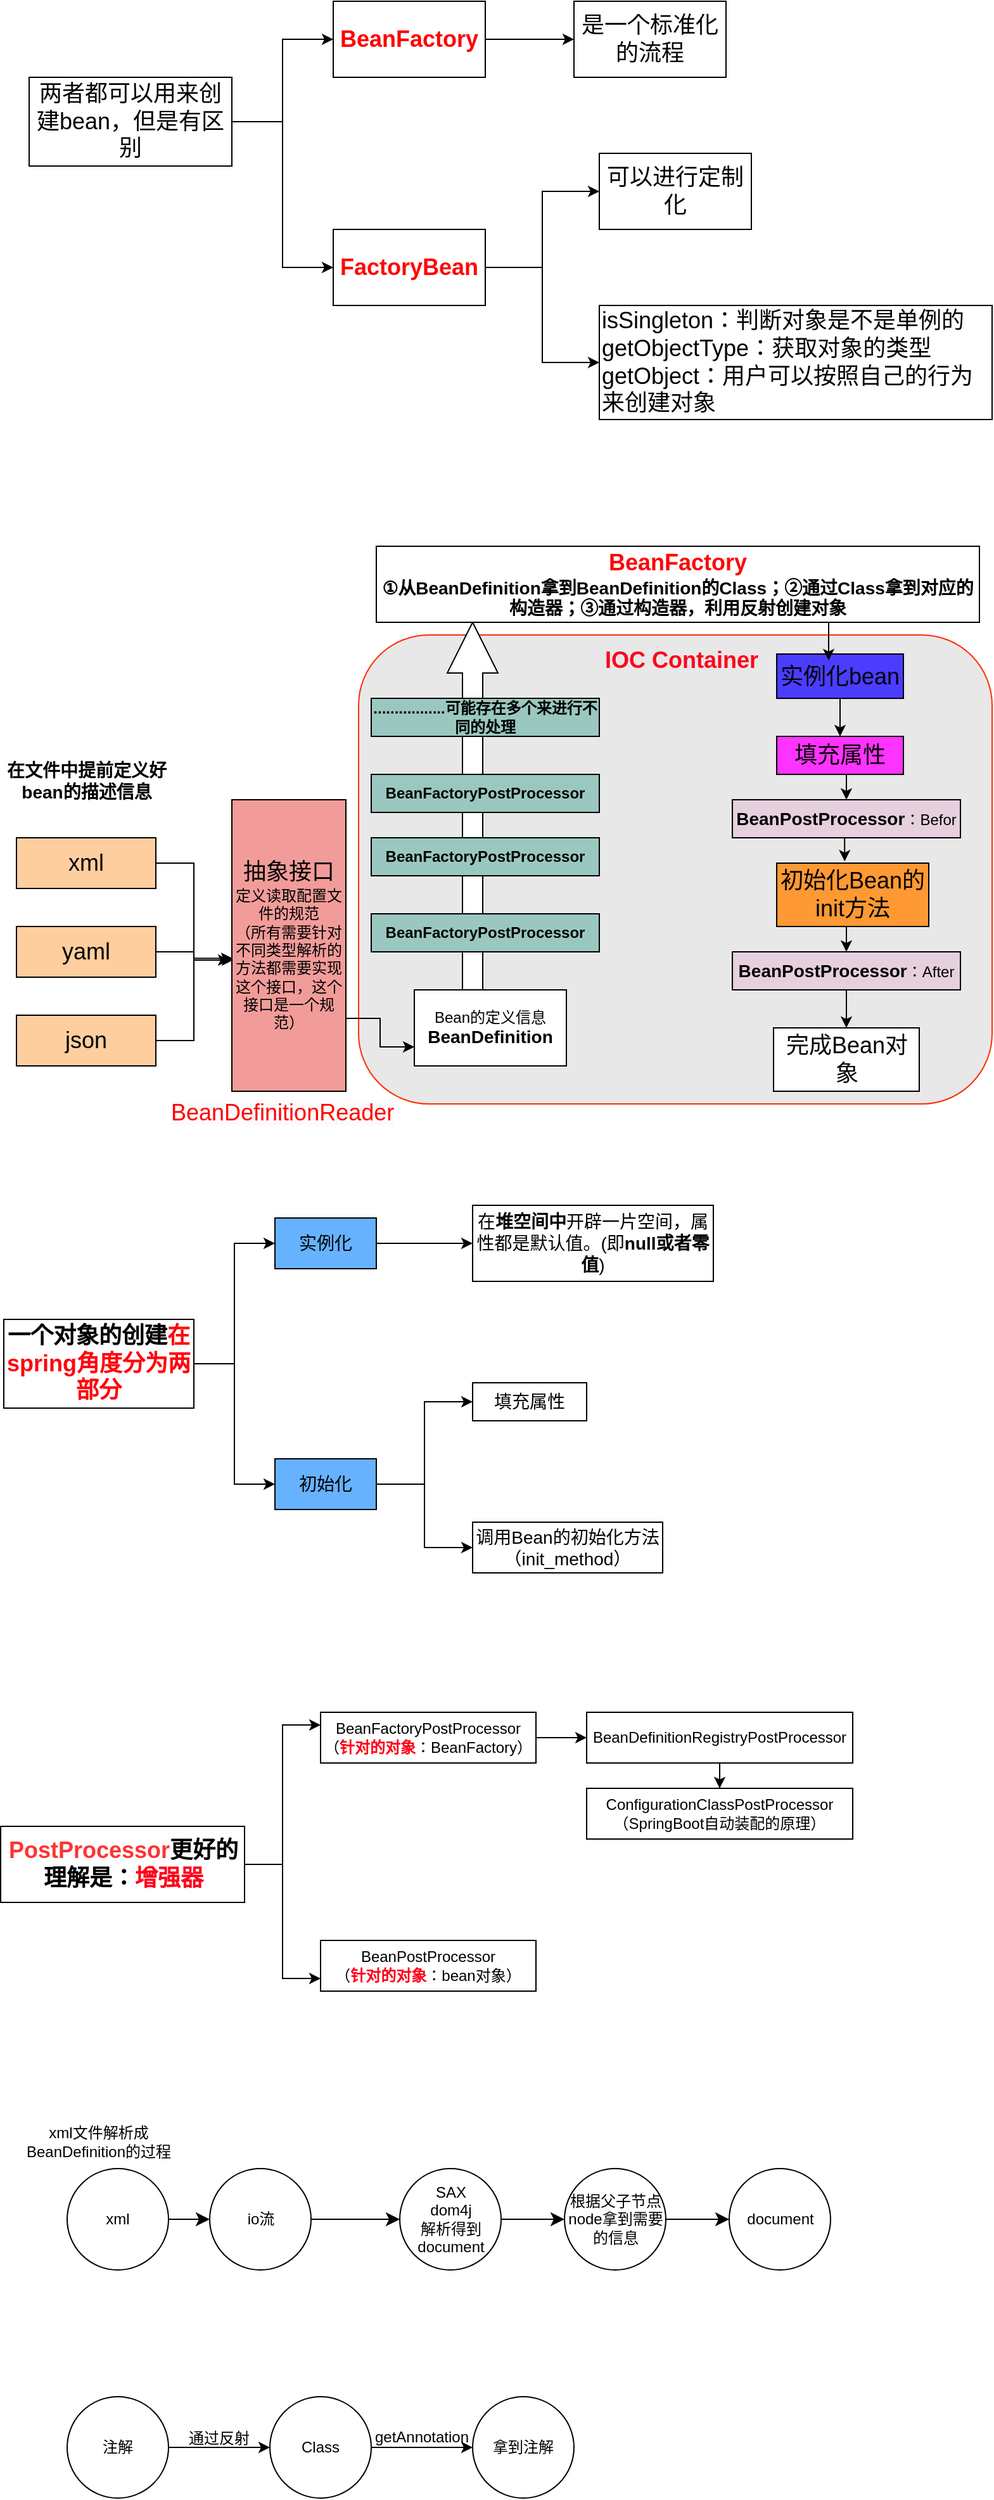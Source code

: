 <mxfile version="26.0.1">
  <diagram name="第 1 页" id="8xxPdovkvEJxc5no8dpl">
    <mxGraphModel dx="1140" dy="526" grid="1" gridSize="10" guides="1" tooltips="1" connect="1" arrows="1" fold="1" page="1" pageScale="1" pageWidth="827" pageHeight="1169" math="0" shadow="0">
      <root>
        <mxCell id="0" />
        <mxCell id="1" parent="0" />
        <mxCell id="kYh8szkeks3ggqXQUSio-54" value="" style="rounded=1;whiteSpace=wrap;html=1;strokeColor=#FF2D03;shadow=0;fillColor=#E8E8E8;" parent="1" vertex="1">
          <mxGeometry x="310" y="550" width="500" height="370" as="geometry" />
        </mxCell>
        <mxCell id="kYh8szkeks3ggqXQUSio-14" style="edgeStyle=orthogonalEdgeStyle;rounded=0;orthogonalLoop=1;jettySize=auto;html=1;exitX=1;exitY=0.5;exitDx=0;exitDy=0;entryX=0;entryY=0.5;entryDx=0;entryDy=0;" parent="1" source="kYh8szkeks3ggqXQUSio-1" target="kYh8szkeks3ggqXQUSio-3" edge="1">
          <mxGeometry relative="1" as="geometry" />
        </mxCell>
        <mxCell id="kYh8szkeks3ggqXQUSio-18" style="edgeStyle=orthogonalEdgeStyle;rounded=0;orthogonalLoop=1;jettySize=auto;html=1;exitX=1;exitY=0.5;exitDx=0;exitDy=0;entryX=0;entryY=0.5;entryDx=0;entryDy=0;" parent="1" source="kYh8szkeks3ggqXQUSio-1" target="kYh8szkeks3ggqXQUSio-17" edge="1">
          <mxGeometry relative="1" as="geometry" />
        </mxCell>
        <mxCell id="kYh8szkeks3ggqXQUSio-1" value="&lt;font color=&quot;#ff0808&quot;&gt;&lt;font style=&quot;font-size: 18px;&quot;&gt;&lt;b&gt;Factory&lt;/b&gt;&lt;/font&gt;&lt;b style=&quot;font-size: 18px;&quot;&gt;Bean&lt;/b&gt;&lt;/font&gt;" style="rounded=0;whiteSpace=wrap;html=1;" parent="1" vertex="1">
          <mxGeometry x="290" y="230" width="120" height="60" as="geometry" />
        </mxCell>
        <mxCell id="kYh8szkeks3ggqXQUSio-2" value="&lt;font color=&quot;#ff0000&quot; style=&quot;font-size: 18px;&quot;&gt;&lt;b&gt;BeanFactory&lt;/b&gt;&lt;/font&gt;" style="rounded=0;whiteSpace=wrap;html=1;" parent="1" vertex="1">
          <mxGeometry x="290" y="50" width="120" height="60" as="geometry" />
        </mxCell>
        <mxCell id="kYh8szkeks3ggqXQUSio-3" value="&lt;font style=&quot;font-size: 18px;&quot;&gt;可以进行定制化&lt;/font&gt;" style="rounded=0;whiteSpace=wrap;html=1;" parent="1" vertex="1">
          <mxGeometry x="500" y="170" width="120" height="60" as="geometry" />
        </mxCell>
        <mxCell id="kYh8szkeks3ggqXQUSio-4" value="&lt;font style=&quot;font-size: 18px;&quot;&gt;是一个标准化的流程&lt;/font&gt;" style="rounded=0;whiteSpace=wrap;html=1;" parent="1" vertex="1">
          <mxGeometry x="480" y="50" width="120" height="60" as="geometry" />
        </mxCell>
        <mxCell id="kYh8szkeks3ggqXQUSio-9" value="" style="endArrow=classic;html=1;rounded=0;exitX=1;exitY=0.5;exitDx=0;exitDy=0;entryX=0;entryY=0.5;entryDx=0;entryDy=0;" parent="1" source="kYh8szkeks3ggqXQUSio-2" target="kYh8szkeks3ggqXQUSio-4" edge="1">
          <mxGeometry width="50" height="50" relative="1" as="geometry">
            <mxPoint x="540" y="160" as="sourcePoint" />
            <mxPoint x="590" y="110" as="targetPoint" />
          </mxGeometry>
        </mxCell>
        <mxCell id="kYh8szkeks3ggqXQUSio-12" style="edgeStyle=orthogonalEdgeStyle;rounded=0;orthogonalLoop=1;jettySize=auto;html=1;exitX=1;exitY=0.5;exitDx=0;exitDy=0;entryX=0;entryY=0.5;entryDx=0;entryDy=0;" parent="1" source="kYh8szkeks3ggqXQUSio-11" target="kYh8szkeks3ggqXQUSio-2" edge="1">
          <mxGeometry relative="1" as="geometry" />
        </mxCell>
        <mxCell id="kYh8szkeks3ggqXQUSio-13" style="edgeStyle=orthogonalEdgeStyle;rounded=0;orthogonalLoop=1;jettySize=auto;html=1;exitX=1;exitY=0.5;exitDx=0;exitDy=0;entryX=0;entryY=0.5;entryDx=0;entryDy=0;" parent="1" source="kYh8szkeks3ggqXQUSio-11" target="kYh8szkeks3ggqXQUSio-1" edge="1">
          <mxGeometry relative="1" as="geometry" />
        </mxCell>
        <mxCell id="kYh8szkeks3ggqXQUSio-11" value="&lt;font style=&quot;font-size: 18px;&quot;&gt;两者都可以用来创建bean，但是有区别&lt;/font&gt;" style="rounded=0;whiteSpace=wrap;html=1;" parent="1" vertex="1">
          <mxGeometry x="50" y="110" width="160" height="70" as="geometry" />
        </mxCell>
        <mxCell id="kYh8szkeks3ggqXQUSio-17" value="&lt;font style=&quot;font-size: 18px;&quot;&gt;isSingleton：判断对象是不是单例的&lt;br&gt;getObjectType：获取对象的类型&lt;br&gt;getObject：用户可以按照自己的行为来创建对象&lt;/font&gt;" style="rounded=0;whiteSpace=wrap;html=1;align=left;" parent="1" vertex="1">
          <mxGeometry x="500" y="290" width="310" height="90" as="geometry" />
        </mxCell>
        <mxCell id="kYh8szkeks3ggqXQUSio-19" value="&lt;font style=&quot;font-size: 18px;&quot;&gt;xml&lt;/font&gt;" style="rounded=0;whiteSpace=wrap;html=1;fillColor=#FFCE9F;" parent="1" vertex="1">
          <mxGeometry x="40" y="710" width="110" height="40" as="geometry" />
        </mxCell>
        <mxCell id="kYh8szkeks3ggqXQUSio-21" value="&lt;blockquote&gt;&lt;font style=&quot;font-size: 18px;&quot;&gt;yaml&lt;/font&gt;&lt;/blockquote&gt;" style="rounded=0;whiteSpace=wrap;html=1;fillColor=#FFCE9F;" parent="1" vertex="1">
          <mxGeometry x="40" y="780" width="110" height="40" as="geometry" />
        </mxCell>
        <mxCell id="kYh8szkeks3ggqXQUSio-22" value="&lt;blockquote&gt;&lt;font style=&quot;font-size: 18px;&quot;&gt;json&lt;/font&gt;&lt;/blockquote&gt;" style="rounded=0;whiteSpace=wrap;html=1;fillColor=#FFCE9F;" parent="1" vertex="1">
          <mxGeometry x="40" y="850" width="110" height="40" as="geometry" />
        </mxCell>
        <mxCell id="kYh8szkeks3ggqXQUSio-33" style="edgeStyle=orthogonalEdgeStyle;rounded=0;orthogonalLoop=1;jettySize=auto;html=1;exitX=1;exitY=0.75;exitDx=0;exitDy=0;entryX=0;entryY=0.75;entryDx=0;entryDy=0;" parent="1" source="kYh8szkeks3ggqXQUSio-23" target="kYh8szkeks3ggqXQUSio-31" edge="1">
          <mxGeometry relative="1" as="geometry" />
        </mxCell>
        <mxCell id="kYh8szkeks3ggqXQUSio-23" value="&lt;font style=&quot;font-size: 18px;&quot;&gt;抽象接口&lt;br&gt;&lt;/font&gt;定义读取配置文件的规范&lt;br&gt;（所有需要针对不同类型解析的方法都需要实现这个接口，这个接口是一个规范）" style="rounded=0;whiteSpace=wrap;html=1;fillColor=#F19C99;" parent="1" vertex="1">
          <mxGeometry x="210" y="680" width="90" height="230" as="geometry" />
        </mxCell>
        <mxCell id="kYh8szkeks3ggqXQUSio-24" value="&lt;span style=&quot;font-family: Helvetica; font-size: 18px; font-style: normal; font-variant-ligatures: normal; font-variant-caps: normal; font-weight: 400; letter-spacing: normal; orphans: 2; text-align: center; text-indent: 0px; text-transform: none; widows: 2; word-spacing: 0px; -webkit-text-stroke-width: 0px; white-space: normal; background-color: rgb(251, 251, 251); text-decoration-thickness: initial; text-decoration-style: initial; text-decoration-color: initial; float: none; display: inline !important;&quot;&gt;&lt;font color=&quot;#ff0000&quot;&gt;BeanDefinitionReader&lt;/font&gt;&lt;/span&gt;" style="text;whiteSpace=wrap;html=1;" parent="1" vertex="1">
          <mxGeometry x="160" y="910" width="210" height="50" as="geometry" />
        </mxCell>
        <mxCell id="kYh8szkeks3ggqXQUSio-25" style="edgeStyle=orthogonalEdgeStyle;rounded=0;orthogonalLoop=1;jettySize=auto;html=1;exitX=1;exitY=0.5;exitDx=0;exitDy=0;entryX=-0.022;entryY=0.55;entryDx=0;entryDy=0;entryPerimeter=0;" parent="1" source="kYh8szkeks3ggqXQUSio-19" target="kYh8szkeks3ggqXQUSio-23" edge="1">
          <mxGeometry relative="1" as="geometry" />
        </mxCell>
        <mxCell id="kYh8szkeks3ggqXQUSio-28" style="edgeStyle=orthogonalEdgeStyle;rounded=0;orthogonalLoop=1;jettySize=auto;html=1;exitX=1;exitY=0.5;exitDx=0;exitDy=0;entryX=0.011;entryY=0.55;entryDx=0;entryDy=0;entryPerimeter=0;" parent="1" source="kYh8szkeks3ggqXQUSio-22" target="kYh8szkeks3ggqXQUSio-23" edge="1">
          <mxGeometry relative="1" as="geometry" />
        </mxCell>
        <mxCell id="kYh8szkeks3ggqXQUSio-29" style="edgeStyle=orthogonalEdgeStyle;rounded=0;orthogonalLoop=1;jettySize=auto;html=1;exitX=1;exitY=0.5;exitDx=0;exitDy=0;entryX=0.006;entryY=0.544;entryDx=0;entryDy=0;entryPerimeter=0;" parent="1" source="kYh8szkeks3ggqXQUSio-21" target="kYh8szkeks3ggqXQUSio-23" edge="1">
          <mxGeometry relative="1" as="geometry" />
        </mxCell>
        <mxCell id="kYh8szkeks3ggqXQUSio-31" value="Bean的定义信息&lt;br&gt;&lt;b&gt;&lt;font style=&quot;font-size: 14px;&quot;&gt;BeanDefinition&lt;/font&gt;&lt;/b&gt;" style="rounded=0;whiteSpace=wrap;html=1;" parent="1" vertex="1">
          <mxGeometry x="354" y="830" width="120" height="60" as="geometry" />
        </mxCell>
        <mxCell id="kYh8szkeks3ggqXQUSio-32" value="" style="html=1;shadow=0;dashed=0;align=center;verticalAlign=middle;shape=mxgraph.arrows2.arrow;dy=0.6;dx=40;direction=north;notch=0;" parent="1" vertex="1">
          <mxGeometry x="380" y="540" width="40" height="290" as="geometry" />
        </mxCell>
        <mxCell id="kYh8szkeks3ggqXQUSio-34" value="&lt;b&gt;BeanFactoryPostProcessor&lt;/b&gt;" style="rounded=0;whiteSpace=wrap;html=1;fillColor=#9AC7BF;" parent="1" vertex="1">
          <mxGeometry x="320" y="770" width="180" height="30" as="geometry" />
        </mxCell>
        <mxCell id="kYh8szkeks3ggqXQUSio-35" value="&lt;b&gt;.................可能存在多个来进行不同的处理&lt;/b&gt;" style="rounded=0;whiteSpace=wrap;html=1;fillColor=#9AC7BF;" parent="1" vertex="1">
          <mxGeometry x="320" y="600" width="180" height="30" as="geometry" />
        </mxCell>
        <mxCell id="kYh8szkeks3ggqXQUSio-36" value="&lt;b&gt;BeanFactoryPostProcessor&lt;/b&gt;" style="rounded=0;whiteSpace=wrap;html=1;fillColor=#9AC7BF;" parent="1" vertex="1">
          <mxGeometry x="320" y="710" width="180" height="30" as="geometry" />
        </mxCell>
        <mxCell id="kYh8szkeks3ggqXQUSio-38" value="&lt;b&gt;BeanFactoryPostProcessor&lt;/b&gt;" style="rounded=0;whiteSpace=wrap;html=1;fillColor=#9AC7BF;" parent="1" vertex="1">
          <mxGeometry x="320" y="660" width="180" height="30" as="geometry" />
        </mxCell>
        <mxCell id="kYh8szkeks3ggqXQUSio-39" value="&lt;font style=&quot;&quot;&gt;&lt;b style=&quot;&quot;&gt;&lt;span style=&quot;font-size: 18px;&quot;&gt;&lt;font color=&quot;#ff0303&quot;&gt;BeanFactory&lt;/font&gt;&lt;/span&gt;&lt;br&gt;&lt;font style=&quot;font-size: 14px;&quot;&gt;①从BeanDefinition拿到BeanDefinition的Class；②通过Class拿到对应的构造器；③通过构造器，利用反射创建对象&lt;/font&gt;&lt;/b&gt;&lt;/font&gt;" style="rounded=0;whiteSpace=wrap;html=1;" parent="1" vertex="1">
          <mxGeometry x="324" y="480" width="476" height="60" as="geometry" />
        </mxCell>
        <mxCell id="kYh8szkeks3ggqXQUSio-47" style="edgeStyle=orthogonalEdgeStyle;rounded=0;orthogonalLoop=1;jettySize=auto;html=1;exitX=0.5;exitY=1;exitDx=0;exitDy=0;entryX=0.5;entryY=0;entryDx=0;entryDy=0;" parent="1" source="kYh8szkeks3ggqXQUSio-40" target="kYh8szkeks3ggqXQUSio-41" edge="1">
          <mxGeometry relative="1" as="geometry" />
        </mxCell>
        <mxCell id="kYh8szkeks3ggqXQUSio-40" value="&lt;font style=&quot;font-size: 18px;&quot;&gt;实例化bean&lt;/font&gt;" style="rounded=0;whiteSpace=wrap;html=1;fillColor=#4A3DFF;" parent="1" vertex="1">
          <mxGeometry x="640" y="565" width="100" height="35" as="geometry" />
        </mxCell>
        <mxCell id="kYh8szkeks3ggqXQUSio-48" style="edgeStyle=orthogonalEdgeStyle;rounded=0;orthogonalLoop=1;jettySize=auto;html=1;exitX=0.5;exitY=1;exitDx=0;exitDy=0;entryX=0.5;entryY=0;entryDx=0;entryDy=0;" parent="1" source="kYh8szkeks3ggqXQUSio-41" target="kYh8szkeks3ggqXQUSio-42" edge="1">
          <mxGeometry relative="1" as="geometry" />
        </mxCell>
        <mxCell id="kYh8szkeks3ggqXQUSio-41" value="&lt;span style=&quot;font-size: 18px;&quot;&gt;填充属性&lt;/span&gt;" style="rounded=0;whiteSpace=wrap;html=1;fillColor=#FF33FF;" parent="1" vertex="1">
          <mxGeometry x="640" y="630" width="100" height="30" as="geometry" />
        </mxCell>
        <mxCell id="kYh8szkeks3ggqXQUSio-42" value="&lt;b&gt;&lt;font style=&quot;font-size: 14px;&quot;&gt;BeanPostProcessor&lt;/font&gt;&lt;/b&gt;：Befor" style="rounded=0;whiteSpace=wrap;html=1;fillColor=#E6D0DE;" parent="1" vertex="1">
          <mxGeometry x="605" y="680" width="180" height="30" as="geometry" />
        </mxCell>
        <mxCell id="kYh8szkeks3ggqXQUSio-52" style="edgeStyle=orthogonalEdgeStyle;rounded=0;orthogonalLoop=1;jettySize=auto;html=1;exitX=0.5;exitY=1;exitDx=0;exitDy=0;entryX=0.5;entryY=0;entryDx=0;entryDy=0;" parent="1" source="kYh8szkeks3ggqXQUSio-43" target="kYh8szkeks3ggqXQUSio-51" edge="1">
          <mxGeometry relative="1" as="geometry" />
        </mxCell>
        <mxCell id="kYh8szkeks3ggqXQUSio-43" value="&lt;b&gt;&lt;font style=&quot;font-size: 14px;&quot;&gt;BeanPostProcessor&lt;/font&gt;&lt;/b&gt;：After" style="rounded=0;whiteSpace=wrap;html=1;fillColor=#E6D0DE;" parent="1" vertex="1">
          <mxGeometry x="605" y="800" width="180" height="30" as="geometry" />
        </mxCell>
        <mxCell id="kYh8szkeks3ggqXQUSio-50" style="edgeStyle=orthogonalEdgeStyle;rounded=0;orthogonalLoop=1;jettySize=auto;html=1;exitX=0.5;exitY=1;exitDx=0;exitDy=0;entryX=0.5;entryY=0;entryDx=0;entryDy=0;" parent="1" source="kYh8szkeks3ggqXQUSio-44" target="kYh8szkeks3ggqXQUSio-43" edge="1">
          <mxGeometry relative="1" as="geometry" />
        </mxCell>
        <mxCell id="kYh8szkeks3ggqXQUSio-44" value="&lt;span style=&quot;font-size: 18px;&quot;&gt;初始化Bean的init方法&lt;/span&gt;" style="rounded=0;whiteSpace=wrap;html=1;fillColor=#FF9933;" parent="1" vertex="1">
          <mxGeometry x="640" y="730" width="120" height="50" as="geometry" />
        </mxCell>
        <mxCell id="kYh8szkeks3ggqXQUSio-46" style="edgeStyle=orthogonalEdgeStyle;rounded=0;orthogonalLoop=1;jettySize=auto;html=1;exitX=0.75;exitY=1;exitDx=0;exitDy=0;entryX=0.41;entryY=0.143;entryDx=0;entryDy=0;entryPerimeter=0;" parent="1" source="kYh8szkeks3ggqXQUSio-39" target="kYh8szkeks3ggqXQUSio-40" edge="1">
          <mxGeometry relative="1" as="geometry" />
        </mxCell>
        <mxCell id="kYh8szkeks3ggqXQUSio-49" style="edgeStyle=orthogonalEdgeStyle;rounded=0;orthogonalLoop=1;jettySize=auto;html=1;exitX=0.5;exitY=1;exitDx=0;exitDy=0;entryX=0.447;entryY=-0.027;entryDx=0;entryDy=0;entryPerimeter=0;" parent="1" source="kYh8szkeks3ggqXQUSio-42" target="kYh8szkeks3ggqXQUSio-44" edge="1">
          <mxGeometry relative="1" as="geometry" />
        </mxCell>
        <mxCell id="kYh8szkeks3ggqXQUSio-51" value="&lt;font style=&quot;font-size: 18px;&quot;&gt;完成Bean对象&lt;/font&gt;" style="rounded=0;whiteSpace=wrap;html=1;" parent="1" vertex="1">
          <mxGeometry x="637.5" y="860" width="115" height="50" as="geometry" />
        </mxCell>
        <mxCell id="kYh8szkeks3ggqXQUSio-55" value="&lt;b style=&quot;font-size: 18px;&quot;&gt;&lt;font color=&quot;#ff031c&quot;&gt;IOC Container&lt;/font&gt;&lt;/b&gt;" style="text;html=1;align=center;verticalAlign=middle;whiteSpace=wrap;rounded=0;" parent="1" vertex="1">
          <mxGeometry x="500" y="555" width="130" height="30" as="geometry" />
        </mxCell>
        <mxCell id="kYh8szkeks3ggqXQUSio-56" value="&lt;font style=&quot;font-size: 14px;&quot;&gt;&lt;b&gt;在文件中提前定义好bean的描述信息&lt;/b&gt;&lt;/font&gt;" style="text;html=1;align=center;verticalAlign=middle;whiteSpace=wrap;rounded=0;" parent="1" vertex="1">
          <mxGeometry x="27.5" y="650" width="135" height="30" as="geometry" />
        </mxCell>
        <mxCell id="kYh8szkeks3ggqXQUSio-61" style="edgeStyle=orthogonalEdgeStyle;rounded=0;orthogonalLoop=1;jettySize=auto;html=1;exitX=1;exitY=0.5;exitDx=0;exitDy=0;entryX=0;entryY=0.5;entryDx=0;entryDy=0;" parent="1" source="kYh8szkeks3ggqXQUSio-57" target="kYh8szkeks3ggqXQUSio-59" edge="1">
          <mxGeometry relative="1" as="geometry" />
        </mxCell>
        <mxCell id="kYh8szkeks3ggqXQUSio-62" style="edgeStyle=orthogonalEdgeStyle;rounded=0;orthogonalLoop=1;jettySize=auto;html=1;exitX=1;exitY=0.5;exitDx=0;exitDy=0;entryX=0;entryY=0.5;entryDx=0;entryDy=0;" parent="1" source="kYh8szkeks3ggqXQUSio-57" target="kYh8szkeks3ggqXQUSio-60" edge="1">
          <mxGeometry relative="1" as="geometry" />
        </mxCell>
        <mxCell id="kYh8szkeks3ggqXQUSio-57" value="&lt;font style=&quot;font-size: 18px;&quot;&gt;&lt;b&gt;一个对象的创建&lt;font color=&quot;#ff050d&quot;&gt;在spring角度分为两部分&lt;/font&gt;&lt;/b&gt;&lt;/font&gt;" style="rounded=0;whiteSpace=wrap;html=1;" parent="1" vertex="1">
          <mxGeometry x="30" y="1090" width="150" height="70" as="geometry" />
        </mxCell>
        <mxCell id="kYh8szkeks3ggqXQUSio-58" value="&lt;font style=&quot;font-size: 14px;&quot;&gt;在&lt;b&gt;堆空间中&lt;/b&gt;开辟一片空间，属性都是默认值。(即&lt;b&gt;null或者零值&lt;/b&gt;)&lt;/font&gt;" style="rounded=0;whiteSpace=wrap;html=1;" parent="1" vertex="1">
          <mxGeometry x="400" y="1000" width="190" height="60" as="geometry" />
        </mxCell>
        <mxCell id="kYh8szkeks3ggqXQUSio-63" style="edgeStyle=orthogonalEdgeStyle;rounded=0;orthogonalLoop=1;jettySize=auto;html=1;exitX=1;exitY=0.5;exitDx=0;exitDy=0;entryX=0;entryY=0.5;entryDx=0;entryDy=0;" parent="1" source="kYh8szkeks3ggqXQUSio-59" target="kYh8szkeks3ggqXQUSio-58" edge="1">
          <mxGeometry relative="1" as="geometry" />
        </mxCell>
        <mxCell id="kYh8szkeks3ggqXQUSio-59" value="&lt;span style=&quot;font-size: 14px;&quot;&gt;实例化&lt;/span&gt;" style="rounded=0;whiteSpace=wrap;html=1;fillColor=#66B2FF;" parent="1" vertex="1">
          <mxGeometry x="244" y="1010" width="80" height="40" as="geometry" />
        </mxCell>
        <mxCell id="kYh8szkeks3ggqXQUSio-66" style="edgeStyle=orthogonalEdgeStyle;rounded=0;orthogonalLoop=1;jettySize=auto;html=1;exitX=1;exitY=0.5;exitDx=0;exitDy=0;entryX=0;entryY=0.5;entryDx=0;entryDy=0;" parent="1" source="kYh8szkeks3ggqXQUSio-60" target="kYh8szkeks3ggqXQUSio-64" edge="1">
          <mxGeometry relative="1" as="geometry" />
        </mxCell>
        <mxCell id="kYh8szkeks3ggqXQUSio-69" style="edgeStyle=orthogonalEdgeStyle;rounded=0;orthogonalLoop=1;jettySize=auto;html=1;exitX=1;exitY=0.5;exitDx=0;exitDy=0;entryX=0;entryY=0.5;entryDx=0;entryDy=0;" parent="1" source="kYh8szkeks3ggqXQUSio-60" target="kYh8szkeks3ggqXQUSio-68" edge="1">
          <mxGeometry relative="1" as="geometry" />
        </mxCell>
        <mxCell id="kYh8szkeks3ggqXQUSio-60" value="&lt;span style=&quot;font-size: 14px;&quot;&gt;初始化&lt;/span&gt;" style="rounded=0;whiteSpace=wrap;html=1;fillColor=#66B2FF;" parent="1" vertex="1">
          <mxGeometry x="244" y="1200" width="80" height="40" as="geometry" />
        </mxCell>
        <mxCell id="kYh8szkeks3ggqXQUSio-64" value="&lt;font style=&quot;font-size: 14px;&quot;&gt;填充属性&lt;/font&gt;" style="whiteSpace=wrap;html=1;rounded=0;" parent="1" vertex="1">
          <mxGeometry x="400" y="1140" width="90" height="30" as="geometry" />
        </mxCell>
        <mxCell id="kYh8szkeks3ggqXQUSio-68" value="&lt;font style=&quot;font-size: 14px;&quot;&gt;调用Bean的初始化方法（init_method）&lt;/font&gt;" style="whiteSpace=wrap;html=1;rounded=0;" parent="1" vertex="1">
          <mxGeometry x="400" y="1250" width="150" height="40" as="geometry" />
        </mxCell>
        <mxCell id="kYh8szkeks3ggqXQUSio-75" style="edgeStyle=orthogonalEdgeStyle;rounded=0;orthogonalLoop=1;jettySize=auto;html=1;exitX=1;exitY=0.5;exitDx=0;exitDy=0;entryX=0;entryY=0.25;entryDx=0;entryDy=0;" parent="1" source="kYh8szkeks3ggqXQUSio-70" target="kYh8szkeks3ggqXQUSio-71" edge="1">
          <mxGeometry relative="1" as="geometry" />
        </mxCell>
        <mxCell id="kYh8szkeks3ggqXQUSio-76" style="edgeStyle=orthogonalEdgeStyle;rounded=0;orthogonalLoop=1;jettySize=auto;html=1;exitX=1;exitY=0.5;exitDx=0;exitDy=0;entryX=0;entryY=0.75;entryDx=0;entryDy=0;" parent="1" source="kYh8szkeks3ggqXQUSio-70" target="kYh8szkeks3ggqXQUSio-73" edge="1">
          <mxGeometry relative="1" as="geometry" />
        </mxCell>
        <mxCell id="kYh8szkeks3ggqXQUSio-70" value="&lt;font style=&quot;font-size: 18px;&quot;&gt;&lt;b&gt;&lt;font color=&quot;#ff3333&quot;&gt;PostProcessor&lt;/font&gt;更好的理解是：&lt;font color=&quot;#ff031c&quot;&gt;增强器&lt;/font&gt;&lt;/b&gt;&lt;/font&gt;" style="rounded=0;whiteSpace=wrap;html=1;" parent="1" vertex="1">
          <mxGeometry x="27.5" y="1490" width="192.5" height="60" as="geometry" />
        </mxCell>
        <mxCell id="kYh8szkeks3ggqXQUSio-78" value="" style="edgeStyle=orthogonalEdgeStyle;rounded=0;orthogonalLoop=1;jettySize=auto;html=1;" parent="1" source="kYh8szkeks3ggqXQUSio-71" target="kYh8szkeks3ggqXQUSio-77" edge="1">
          <mxGeometry relative="1" as="geometry" />
        </mxCell>
        <mxCell id="kYh8szkeks3ggqXQUSio-71" value="BeanFactoryPostProcessor&lt;br&gt;（&lt;font color=&quot;#ff031c&quot;&gt;&lt;b&gt;针对的对象&lt;/b&gt;&lt;/font&gt;：BeanFactory）" style="rounded=0;whiteSpace=wrap;html=1;" parent="1" vertex="1">
          <mxGeometry x="280" y="1400" width="170" height="40" as="geometry" />
        </mxCell>
        <mxCell id="kYh8szkeks3ggqXQUSio-73" value="BeanPostProcessor&lt;br&gt;（&lt;b&gt;&lt;font color=&quot;#ff031c&quot;&gt;针对的对象&lt;/font&gt;&lt;/b&gt;：bean对象）" style="rounded=0;whiteSpace=wrap;html=1;" parent="1" vertex="1">
          <mxGeometry x="280" y="1580" width="170" height="40" as="geometry" />
        </mxCell>
        <mxCell id="kYh8szkeks3ggqXQUSio-80" value="" style="edgeStyle=orthogonalEdgeStyle;rounded=0;orthogonalLoop=1;jettySize=auto;html=1;" parent="1" source="kYh8szkeks3ggqXQUSio-77" target="kYh8szkeks3ggqXQUSio-79" edge="1">
          <mxGeometry relative="1" as="geometry" />
        </mxCell>
        <mxCell id="kYh8szkeks3ggqXQUSio-77" value="BeanDefinitionRegistryPostProcessor" style="whiteSpace=wrap;html=1;rounded=0;" parent="1" vertex="1">
          <mxGeometry x="490" y="1400" width="210" height="40" as="geometry" />
        </mxCell>
        <mxCell id="kYh8szkeks3ggqXQUSio-79" value="ConfigurationClassPostProcessor&lt;br&gt;（SpringBoot自动装配的原理）" style="whiteSpace=wrap;html=1;rounded=0;" parent="1" vertex="1">
          <mxGeometry x="490" y="1460" width="210" height="40" as="geometry" />
        </mxCell>
        <mxCell id="aMGzvd6lYVbFs7vIjiTa-8" value="" style="edgeStyle=none;curved=1;rounded=0;orthogonalLoop=1;jettySize=auto;html=1;fontSize=12;startSize=8;endSize=8;" parent="1" source="aMGzvd6lYVbFs7vIjiTa-1" target="aMGzvd6lYVbFs7vIjiTa-2" edge="1">
          <mxGeometry relative="1" as="geometry" />
        </mxCell>
        <mxCell id="aMGzvd6lYVbFs7vIjiTa-1" value="xml" style="ellipse;whiteSpace=wrap;html=1;aspect=fixed;" parent="1" vertex="1">
          <mxGeometry x="80" y="1760" width="80" height="80" as="geometry" />
        </mxCell>
        <mxCell id="aMGzvd6lYVbFs7vIjiTa-6" value="" style="edgeStyle=none;curved=1;rounded=0;orthogonalLoop=1;jettySize=auto;html=1;fontSize=12;startSize=8;endSize=8;" parent="1" source="aMGzvd6lYVbFs7vIjiTa-2" target="aMGzvd6lYVbFs7vIjiTa-5" edge="1">
          <mxGeometry relative="1" as="geometry" />
        </mxCell>
        <mxCell id="aMGzvd6lYVbFs7vIjiTa-2" value="io流" style="ellipse;whiteSpace=wrap;html=1;aspect=fixed;" parent="1" vertex="1">
          <mxGeometry x="192.5" y="1760" width="80" height="80" as="geometry" />
        </mxCell>
        <mxCell id="aMGzvd6lYVbFs7vIjiTa-3" value="document" style="ellipse;whiteSpace=wrap;html=1;aspect=fixed;" parent="1" vertex="1">
          <mxGeometry x="602.5" y="1760" width="80" height="80" as="geometry" />
        </mxCell>
        <mxCell id="aMGzvd6lYVbFs7vIjiTa-9" value="" style="edgeStyle=none;curved=1;rounded=0;orthogonalLoop=1;jettySize=auto;html=1;fontSize=12;startSize=8;endSize=8;" parent="1" source="aMGzvd6lYVbFs7vIjiTa-4" target="aMGzvd6lYVbFs7vIjiTa-3" edge="1">
          <mxGeometry relative="1" as="geometry" />
        </mxCell>
        <mxCell id="aMGzvd6lYVbFs7vIjiTa-4" value="根据父子节点node拿到需要的信息" style="ellipse;whiteSpace=wrap;html=1;aspect=fixed;" parent="1" vertex="1">
          <mxGeometry x="472.5" y="1760" width="80" height="80" as="geometry" />
        </mxCell>
        <mxCell id="aMGzvd6lYVbFs7vIjiTa-7" value="" style="edgeStyle=none;curved=1;rounded=0;orthogonalLoop=1;jettySize=auto;html=1;fontSize=12;startSize=8;endSize=8;" parent="1" source="aMGzvd6lYVbFs7vIjiTa-5" target="aMGzvd6lYVbFs7vIjiTa-4" edge="1">
          <mxGeometry relative="1" as="geometry" />
        </mxCell>
        <mxCell id="aMGzvd6lYVbFs7vIjiTa-5" value="SAX&lt;br&gt;dom4j&lt;br&gt;解析得到document" style="ellipse;whiteSpace=wrap;html=1;aspect=fixed;" parent="1" vertex="1">
          <mxGeometry x="342.5" y="1760" width="80" height="80" as="geometry" />
        </mxCell>
        <mxCell id="aMGzvd6lYVbFs7vIjiTa-10" value="xml文件解析成BeanDefinition的过程" style="text;html=1;align=center;verticalAlign=middle;whiteSpace=wrap;rounded=0;" parent="1" vertex="1">
          <mxGeometry x="30" y="1724" width="150" height="30" as="geometry" />
        </mxCell>
        <mxCell id="9k9JzPBOqcPxk6ShKhn6-3" value="" style="edgeStyle=orthogonalEdgeStyle;rounded=0;orthogonalLoop=1;jettySize=auto;html=1;" edge="1" parent="1" source="9k9JzPBOqcPxk6ShKhn6-1" target="9k9JzPBOqcPxk6ShKhn6-2">
          <mxGeometry relative="1" as="geometry" />
        </mxCell>
        <mxCell id="9k9JzPBOqcPxk6ShKhn6-1" value="注解" style="ellipse;whiteSpace=wrap;html=1;aspect=fixed;" vertex="1" parent="1">
          <mxGeometry x="80" y="1940" width="80" height="80" as="geometry" />
        </mxCell>
        <mxCell id="9k9JzPBOqcPxk6ShKhn6-5" value="" style="edgeStyle=orthogonalEdgeStyle;rounded=0;orthogonalLoop=1;jettySize=auto;html=1;" edge="1" parent="1" source="9k9JzPBOqcPxk6ShKhn6-2" target="9k9JzPBOqcPxk6ShKhn6-4">
          <mxGeometry relative="1" as="geometry" />
        </mxCell>
        <mxCell id="9k9JzPBOqcPxk6ShKhn6-2" value="Class" style="ellipse;whiteSpace=wrap;html=1;aspect=fixed;" vertex="1" parent="1">
          <mxGeometry x="240" y="1940" width="80" height="80" as="geometry" />
        </mxCell>
        <mxCell id="9k9JzPBOqcPxk6ShKhn6-4" value="拿到注解" style="ellipse;whiteSpace=wrap;html=1;aspect=fixed;" vertex="1" parent="1">
          <mxGeometry x="400" y="1940" width="80" height="80" as="geometry" />
        </mxCell>
        <mxCell id="9k9JzPBOqcPxk6ShKhn6-6" value="通过反射" style="text;html=1;align=center;verticalAlign=middle;whiteSpace=wrap;rounded=0;" vertex="1" parent="1">
          <mxGeometry x="170" y="1958" width="60" height="30" as="geometry" />
        </mxCell>
        <mxCell id="9k9JzPBOqcPxk6ShKhn6-10" value="getAnnotation" style="text;html=1;align=center;verticalAlign=middle;whiteSpace=wrap;rounded=0;" vertex="1" parent="1">
          <mxGeometry x="330" y="1957" width="60" height="30" as="geometry" />
        </mxCell>
      </root>
    </mxGraphModel>
  </diagram>
</mxfile>
